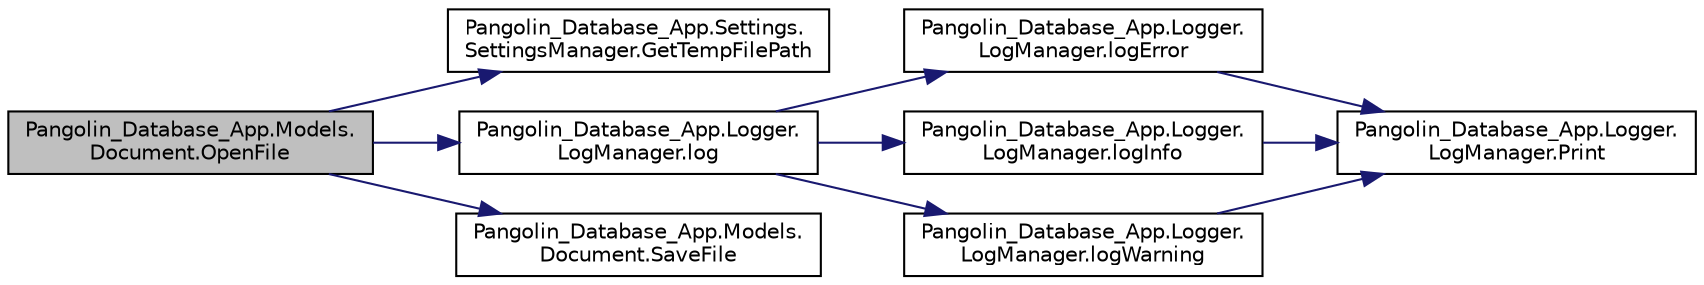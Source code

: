 digraph "Pangolin_Database_App.Models.Document.OpenFile"
{
 // LATEX_PDF_SIZE
  edge [fontname="Helvetica",fontsize="10",labelfontname="Helvetica",labelfontsize="10"];
  node [fontname="Helvetica",fontsize="10",shape=record];
  rankdir="LR";
  Node1 [label="Pangolin_Database_App.Models.\lDocument.OpenFile",height=0.2,width=0.4,color="black", fillcolor="grey75", style="filled", fontcolor="black",tooltip=" "];
  Node1 -> Node2 [color="midnightblue",fontsize="10",style="solid",fontname="Helvetica"];
  Node2 [label="Pangolin_Database_App.Settings.\lSettingsManager.GetTempFilePath",height=0.2,width=0.4,color="black", fillcolor="white", style="filled",URL="$class_pangolin___database___app_1_1_settings_1_1_settings_manager.html#a70168b4692e8a1c4284b9f493d938216",tooltip=" "];
  Node1 -> Node3 [color="midnightblue",fontsize="10",style="solid",fontname="Helvetica"];
  Node3 [label="Pangolin_Database_App.Logger.\lLogManager.log",height=0.2,width=0.4,color="black", fillcolor="white", style="filled",URL="$class_pangolin___database___app_1_1_logger_1_1_log_manager.html#ae37d387011ee14f1a945d8fce0372688",tooltip="Logs for debug"];
  Node3 -> Node4 [color="midnightblue",fontsize="10",style="solid",fontname="Helvetica"];
  Node4 [label="Pangolin_Database_App.Logger.\lLogManager.logError",height=0.2,width=0.4,color="black", fillcolor="white", style="filled",URL="$class_pangolin___database___app_1_1_logger_1_1_log_manager.html#af4d3065a50208ec03341c3694c84e118",tooltip="Error log"];
  Node4 -> Node5 [color="midnightblue",fontsize="10",style="solid",fontname="Helvetica"];
  Node5 [label="Pangolin_Database_App.Logger.\lLogManager.Print",height=0.2,width=0.4,color="black", fillcolor="white", style="filled",URL="$class_pangolin___database___app_1_1_logger_1_1_log_manager.html#a493bbc327526f1b16d6be830e09c51d9",tooltip="Prints debug output"];
  Node3 -> Node6 [color="midnightblue",fontsize="10",style="solid",fontname="Helvetica"];
  Node6 [label="Pangolin_Database_App.Logger.\lLogManager.logInfo",height=0.2,width=0.4,color="black", fillcolor="white", style="filled",URL="$class_pangolin___database___app_1_1_logger_1_1_log_manager.html#a4e09d4e1cb5f216e9db5d73d01447ec1",tooltip="Info log"];
  Node6 -> Node5 [color="midnightblue",fontsize="10",style="solid",fontname="Helvetica"];
  Node3 -> Node7 [color="midnightblue",fontsize="10",style="solid",fontname="Helvetica"];
  Node7 [label="Pangolin_Database_App.Logger.\lLogManager.logWarning",height=0.2,width=0.4,color="black", fillcolor="white", style="filled",URL="$class_pangolin___database___app_1_1_logger_1_1_log_manager.html#aef33753249f2f7e61ee2acd392f798fa",tooltip="Warning log"];
  Node7 -> Node5 [color="midnightblue",fontsize="10",style="solid",fontname="Helvetica"];
  Node1 -> Node8 [color="midnightblue",fontsize="10",style="solid",fontname="Helvetica"];
  Node8 [label="Pangolin_Database_App.Models.\lDocument.SaveFile",height=0.2,width=0.4,color="black", fillcolor="white", style="filled",URL="$class_pangolin___database___app_1_1_models_1_1_document.html#a1fced99fd8624ea4cd5810beadee7f41",tooltip=" "];
}
